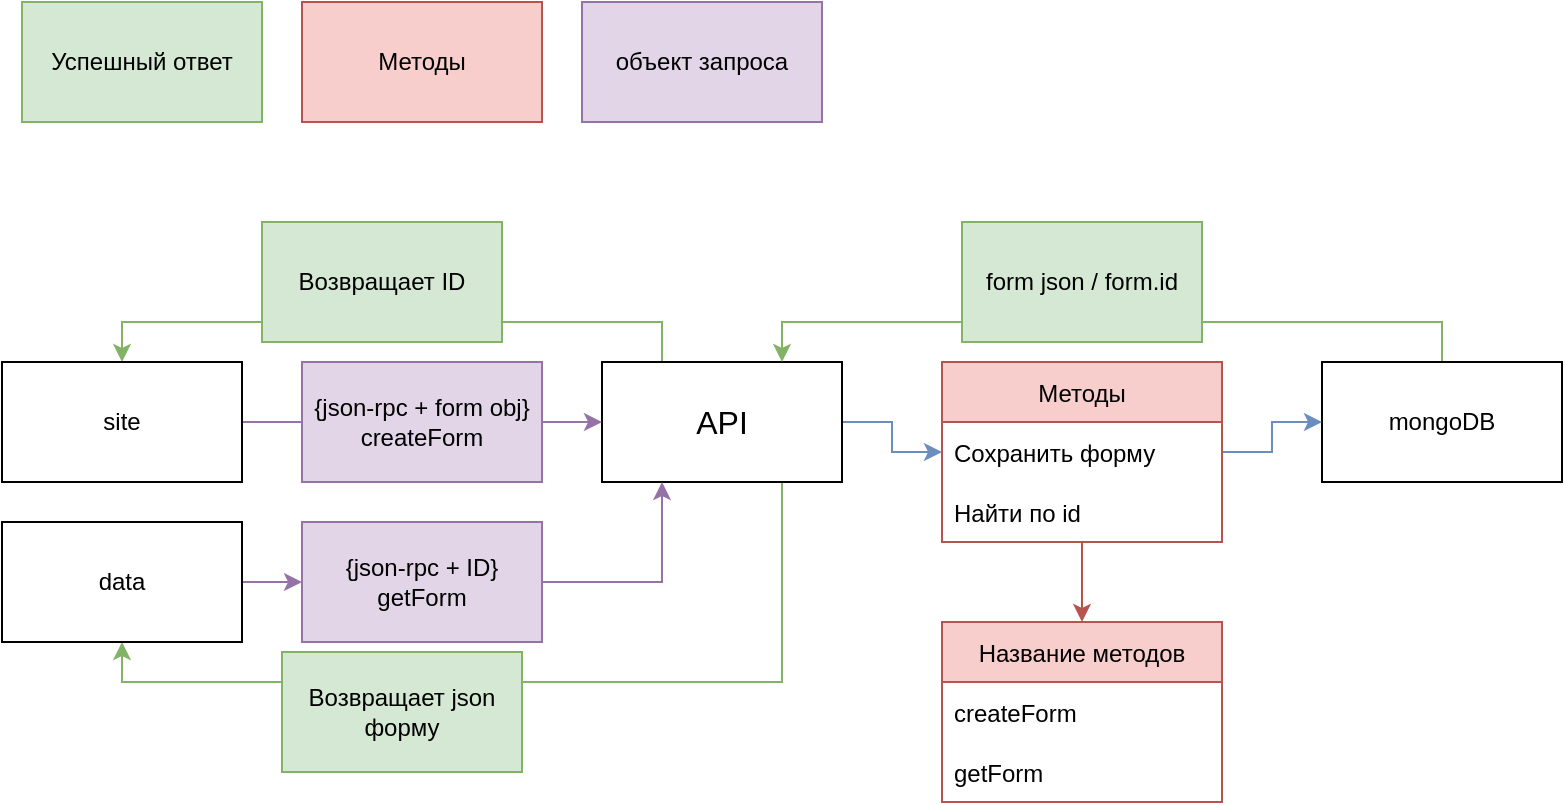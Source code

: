 <mxfile version="20.0.4" type="device"><diagram id="rxbtf6J8kAZ0kL6cT3xI" name="Page-1"><mxGraphModel dx="1554" dy="624" grid="1" gridSize="10" guides="1" tooltips="1" connect="1" arrows="1" fold="1" page="1" pageScale="1" pageWidth="827" pageHeight="1169" math="0" shadow="0"><root><mxCell id="0"/><mxCell id="1" parent="0"/><mxCell id="GR9Y5Z6Ou6NRZSc9oXNp-6" style="edgeStyle=orthogonalEdgeStyle;rounded=0;orthogonalLoop=1;jettySize=auto;html=1;entryX=0;entryY=0.5;entryDx=0;entryDy=0;fillColor=#dae8fc;strokeColor=#6c8ebf;" edge="1" parent="1" source="k0nt4UBXUSlP2XGLosGo-5" target="GR9Y5Z6Ou6NRZSc9oXNp-3"><mxGeometry relative="1" as="geometry"/></mxCell><mxCell id="GR9Y5Z6Ou6NRZSc9oXNp-21" style="edgeStyle=orthogonalEdgeStyle;rounded=0;orthogonalLoop=1;jettySize=auto;html=1;entryX=0.5;entryY=0;entryDx=0;entryDy=0;fillColor=#d5e8d4;strokeColor=#82b366;" edge="1" parent="1" source="k0nt4UBXUSlP2XGLosGo-5" target="GR9Y5Z6Ou6NRZSc9oXNp-14"><mxGeometry relative="1" as="geometry"><Array as="points"><mxPoint x="340" y="170"/><mxPoint x="70" y="170"/></Array></mxGeometry></mxCell><mxCell id="GR9Y5Z6Ou6NRZSc9oXNp-25" style="edgeStyle=orthogonalEdgeStyle;rounded=0;orthogonalLoop=1;jettySize=auto;html=1;exitX=0.75;exitY=1;exitDx=0;exitDy=0;entryX=0.5;entryY=1;entryDx=0;entryDy=0;fillColor=#d5e8d4;strokeColor=#82b366;" edge="1" parent="1" source="k0nt4UBXUSlP2XGLosGo-5" target="GR9Y5Z6Ou6NRZSc9oXNp-17"><mxGeometry relative="1" as="geometry"/></mxCell><mxCell id="k0nt4UBXUSlP2XGLosGo-5" value="API" style="rounded=0;whiteSpace=wrap;html=1;fontSize=16;" parent="1" vertex="1"><mxGeometry x="310" y="190" width="120" height="60" as="geometry"/></mxCell><mxCell id="GR9Y5Z6Ou6NRZSc9oXNp-27" style="edgeStyle=orthogonalEdgeStyle;rounded=0;orthogonalLoop=1;jettySize=auto;html=1;entryX=0.75;entryY=0;entryDx=0;entryDy=0;fillColor=#d5e8d4;strokeColor=#82b366;" edge="1" parent="1" source="GR9Y5Z6Ou6NRZSc9oXNp-1" target="k0nt4UBXUSlP2XGLosGo-5"><mxGeometry relative="1" as="geometry"><Array as="points"><mxPoint x="730" y="170"/><mxPoint x="400" y="170"/></Array></mxGeometry></mxCell><mxCell id="GR9Y5Z6Ou6NRZSc9oXNp-1" value="mongoDB" style="rounded=0;whiteSpace=wrap;html=1;" vertex="1" parent="1"><mxGeometry x="670" y="190" width="120" height="60" as="geometry"/></mxCell><mxCell id="GR9Y5Z6Ou6NRZSc9oXNp-7" style="edgeStyle=orthogonalEdgeStyle;rounded=0;orthogonalLoop=1;jettySize=auto;html=1;entryX=0;entryY=0.5;entryDx=0;entryDy=0;fillColor=#dae8fc;strokeColor=#6c8ebf;" edge="1" parent="1" source="GR9Y5Z6Ou6NRZSc9oXNp-2" target="GR9Y5Z6Ou6NRZSc9oXNp-1"><mxGeometry relative="1" as="geometry"/></mxCell><mxCell id="GR9Y5Z6Ou6NRZSc9oXNp-13" style="edgeStyle=orthogonalEdgeStyle;rounded=0;orthogonalLoop=1;jettySize=auto;html=1;entryX=0.5;entryY=0;entryDx=0;entryDy=0;fillColor=#f8cecc;strokeColor=#b85450;" edge="1" parent="1" source="GR9Y5Z6Ou6NRZSc9oXNp-2" target="GR9Y5Z6Ou6NRZSc9oXNp-9"><mxGeometry relative="1" as="geometry"/></mxCell><mxCell id="GR9Y5Z6Ou6NRZSc9oXNp-2" value="Методы" style="swimlane;fontStyle=0;childLayout=stackLayout;horizontal=1;startSize=30;horizontalStack=0;resizeParent=1;resizeParentMax=0;resizeLast=0;collapsible=1;marginBottom=0;fillColor=#f8cecc;strokeColor=#b85450;" vertex="1" parent="1"><mxGeometry x="480" y="190" width="140" height="90" as="geometry"/></mxCell><mxCell id="GR9Y5Z6Ou6NRZSc9oXNp-3" value="Сохранить форму" style="text;strokeColor=none;fillColor=none;align=left;verticalAlign=middle;spacingLeft=4;spacingRight=4;overflow=hidden;points=[[0,0.5],[1,0.5]];portConstraint=eastwest;rotatable=0;" vertex="1" parent="GR9Y5Z6Ou6NRZSc9oXNp-2"><mxGeometry y="30" width="140" height="30" as="geometry"/></mxCell><mxCell id="GR9Y5Z6Ou6NRZSc9oXNp-4" value="Найти по id" style="text;strokeColor=none;fillColor=none;align=left;verticalAlign=middle;spacingLeft=4;spacingRight=4;overflow=hidden;points=[[0,0.5],[1,0.5]];portConstraint=eastwest;rotatable=0;" vertex="1" parent="GR9Y5Z6Ou6NRZSc9oXNp-2"><mxGeometry y="60" width="140" height="30" as="geometry"/></mxCell><mxCell id="GR9Y5Z6Ou6NRZSc9oXNp-9" value="Название методов" style="swimlane;fontStyle=0;childLayout=stackLayout;horizontal=1;startSize=30;horizontalStack=0;resizeParent=1;resizeParentMax=0;resizeLast=0;collapsible=1;marginBottom=0;fillColor=#f8cecc;strokeColor=#b85450;" vertex="1" parent="1"><mxGeometry x="480" y="320" width="140" height="90" as="geometry"/></mxCell><mxCell id="GR9Y5Z6Ou6NRZSc9oXNp-10" value="createForm" style="text;strokeColor=none;fillColor=none;align=left;verticalAlign=middle;spacingLeft=4;spacingRight=4;overflow=hidden;points=[[0,0.5],[1,0.5]];portConstraint=eastwest;rotatable=0;" vertex="1" parent="GR9Y5Z6Ou6NRZSc9oXNp-9"><mxGeometry y="30" width="140" height="30" as="geometry"/></mxCell><mxCell id="GR9Y5Z6Ou6NRZSc9oXNp-11" value="getForm" style="text;strokeColor=none;fillColor=none;align=left;verticalAlign=middle;spacingLeft=4;spacingRight=4;overflow=hidden;points=[[0,0.5],[1,0.5]];portConstraint=eastwest;rotatable=0;" vertex="1" parent="GR9Y5Z6Ou6NRZSc9oXNp-9"><mxGeometry y="60" width="140" height="30" as="geometry"/></mxCell><mxCell id="GR9Y5Z6Ou6NRZSc9oXNp-16" style="edgeStyle=orthogonalEdgeStyle;rounded=0;orthogonalLoop=1;jettySize=auto;html=1;entryX=0;entryY=0.5;entryDx=0;entryDy=0;fillColor=#e1d5e7;strokeColor=#9673a6;" edge="1" parent="1" source="GR9Y5Z6Ou6NRZSc9oXNp-14" target="k0nt4UBXUSlP2XGLosGo-5"><mxGeometry relative="1" as="geometry"/></mxCell><mxCell id="GR9Y5Z6Ou6NRZSc9oXNp-14" value="site" style="rounded=0;whiteSpace=wrap;html=1;" vertex="1" parent="1"><mxGeometry x="10" y="190" width="120" height="60" as="geometry"/></mxCell><mxCell id="GR9Y5Z6Ou6NRZSc9oXNp-15" value="{json-rpc + form obj}&lt;br&gt;createForm" style="rounded=0;whiteSpace=wrap;html=1;fillColor=#e1d5e7;strokeColor=#9673a6;" vertex="1" parent="1"><mxGeometry x="160" y="190" width="120" height="60" as="geometry"/></mxCell><mxCell id="GR9Y5Z6Ou6NRZSc9oXNp-19" style="edgeStyle=orthogonalEdgeStyle;rounded=0;orthogonalLoop=1;jettySize=auto;html=1;entryX=0;entryY=0.5;entryDx=0;entryDy=0;fillColor=#e1d5e7;strokeColor=#9673a6;" edge="1" parent="1" source="GR9Y5Z6Ou6NRZSc9oXNp-17" target="GR9Y5Z6Ou6NRZSc9oXNp-18"><mxGeometry relative="1" as="geometry"/></mxCell><mxCell id="GR9Y5Z6Ou6NRZSc9oXNp-17" value="data" style="rounded=0;whiteSpace=wrap;html=1;" vertex="1" parent="1"><mxGeometry x="10" y="270" width="120" height="60" as="geometry"/></mxCell><mxCell id="GR9Y5Z6Ou6NRZSc9oXNp-24" style="edgeStyle=orthogonalEdgeStyle;rounded=0;orthogonalLoop=1;jettySize=auto;html=1;entryX=0.25;entryY=1;entryDx=0;entryDy=0;fillColor=#e1d5e7;strokeColor=#9673a6;" edge="1" parent="1" source="GR9Y5Z6Ou6NRZSc9oXNp-18" target="k0nt4UBXUSlP2XGLosGo-5"><mxGeometry relative="1" as="geometry"/></mxCell><mxCell id="GR9Y5Z6Ou6NRZSc9oXNp-18" value="{json-rpc + ID}&lt;br&gt;getForm" style="rounded=0;whiteSpace=wrap;html=1;fillColor=#e1d5e7;strokeColor=#9673a6;" vertex="1" parent="1"><mxGeometry x="160" y="270" width="120" height="60" as="geometry"/></mxCell><mxCell id="GR9Y5Z6Ou6NRZSc9oXNp-22" value="Возвращает ID" style="rounded=0;whiteSpace=wrap;html=1;fillColor=#d5e8d4;strokeColor=#82b366;" vertex="1" parent="1"><mxGeometry x="140" y="120" width="120" height="60" as="geometry"/></mxCell><mxCell id="GR9Y5Z6Ou6NRZSc9oXNp-26" value="Возвращает json форму" style="rounded=0;whiteSpace=wrap;html=1;fillColor=#d5e8d4;strokeColor=#82b366;" vertex="1" parent="1"><mxGeometry x="150" y="335" width="120" height="60" as="geometry"/></mxCell><mxCell id="GR9Y5Z6Ou6NRZSc9oXNp-29" value="Успешный ответ" style="rounded=0;whiteSpace=wrap;html=1;fillColor=#d5e8d4;strokeColor=#82b366;" vertex="1" parent="1"><mxGeometry x="20" y="10" width="120" height="60" as="geometry"/></mxCell><mxCell id="GR9Y5Z6Ou6NRZSc9oXNp-30" value="form json / form.id" style="rounded=0;whiteSpace=wrap;html=1;fillColor=#d5e8d4;strokeColor=#82b366;" vertex="1" parent="1"><mxGeometry x="490" y="120" width="120" height="60" as="geometry"/></mxCell><mxCell id="GR9Y5Z6Ou6NRZSc9oXNp-31" value="Методы" style="rounded=0;whiteSpace=wrap;html=1;fillColor=#f8cecc;strokeColor=#b85450;" vertex="1" parent="1"><mxGeometry x="160" y="10" width="120" height="60" as="geometry"/></mxCell><mxCell id="GR9Y5Z6Ou6NRZSc9oXNp-32" value="объект запроса" style="rounded=0;whiteSpace=wrap;html=1;fillColor=#e1d5e7;strokeColor=#9673a6;" vertex="1" parent="1"><mxGeometry x="300" y="10" width="120" height="60" as="geometry"/></mxCell></root></mxGraphModel></diagram></mxfile>